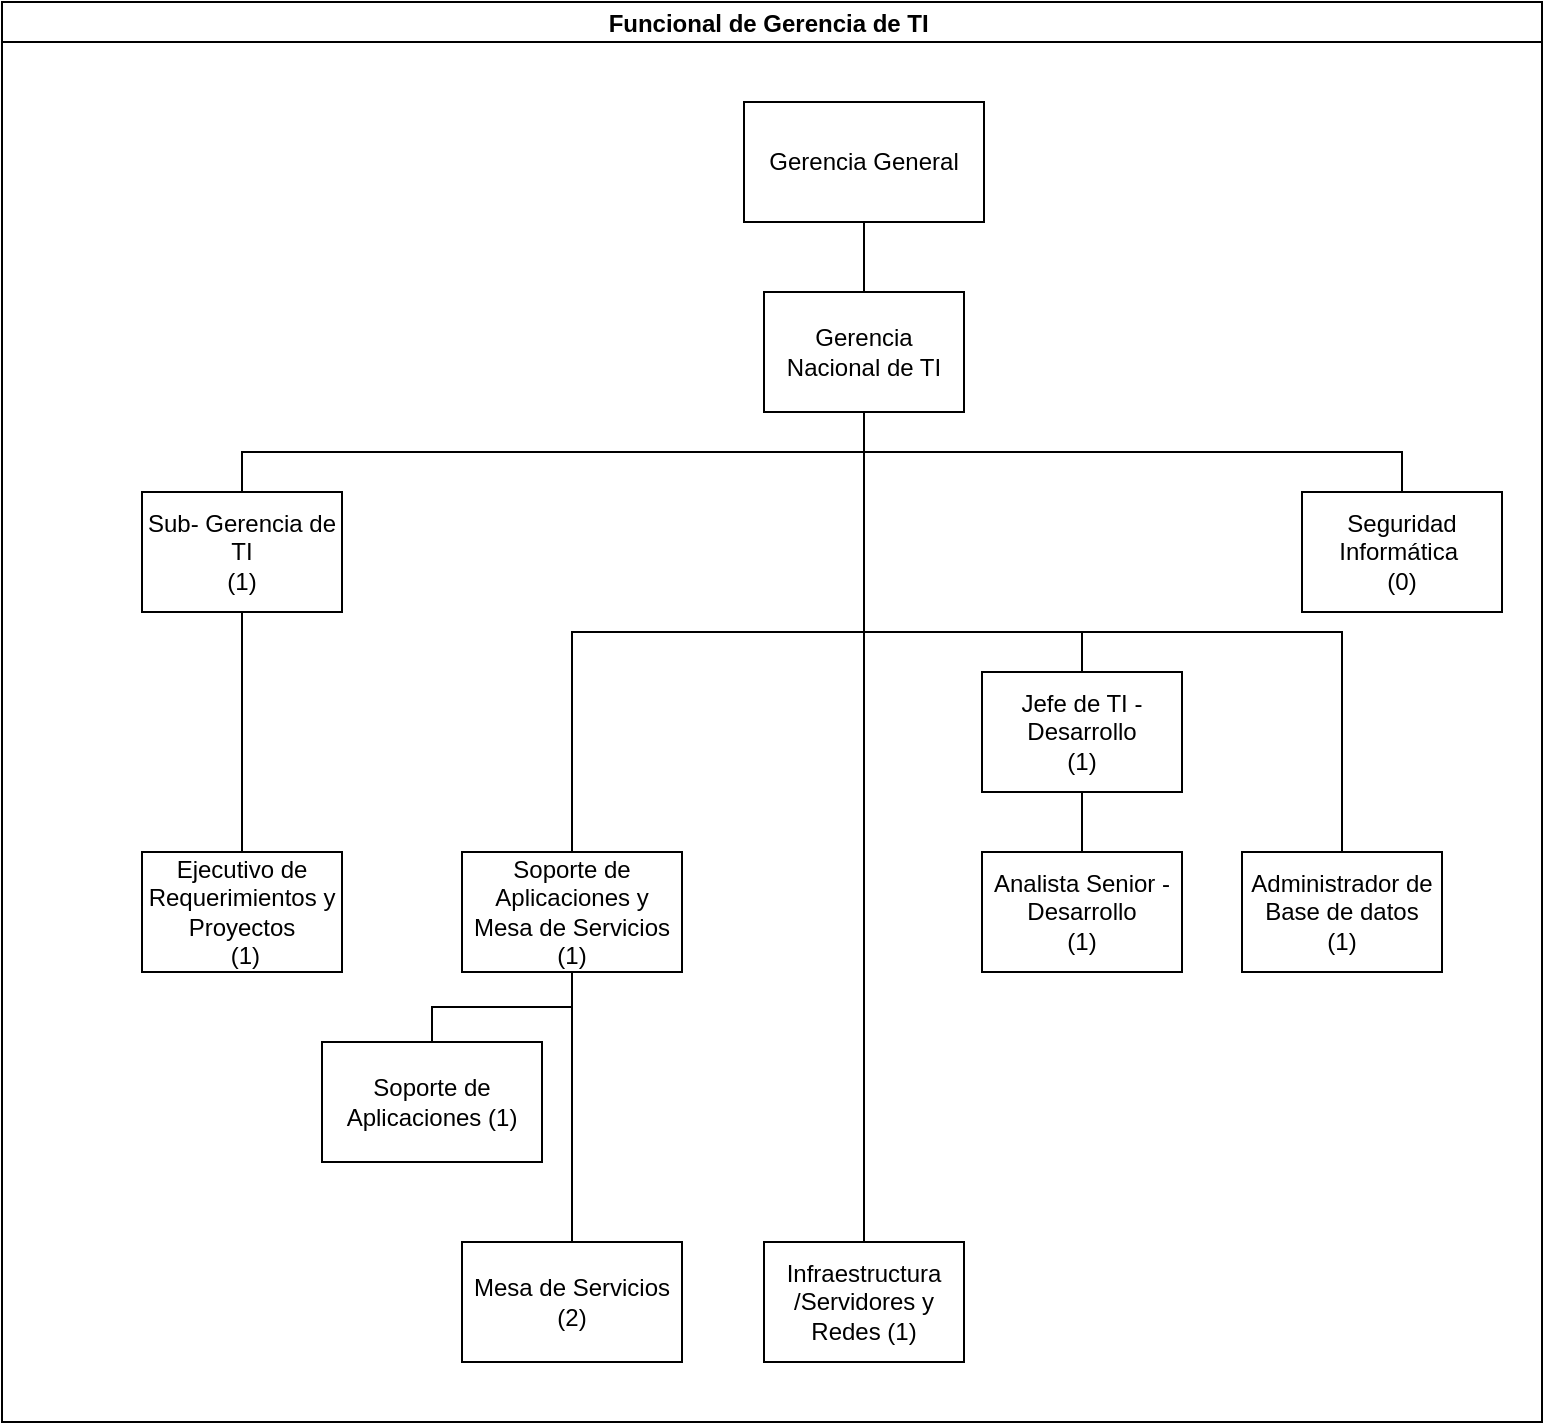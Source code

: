 <mxfile version="15.2.9" type="github" pages="2">
  <diagram id="prtHgNgQTEPvFCAcTncT" name="Page-1">
    <mxGraphModel dx="651" dy="557" grid="1" gridSize="10" guides="1" tooltips="1" connect="1" arrows="1" fold="1" page="1" pageScale="1" pageWidth="827" pageHeight="1169" math="0" shadow="0">
      <root>
        <mxCell id="0" />
        <mxCell id="1" parent="0" />
        <mxCell id="wMbov_LMjufBeD3c2Yzf-22" value="Funcional de Gerencia de TI " style="swimlane;startSize=20;horizontal=1;containerType=tree;newEdgeStyle={&quot;edgeStyle&quot;:&quot;elbowEdgeStyle&quot;,&quot;startArrow&quot;:&quot;none&quot;,&quot;endArrow&quot;:&quot;none&quot;};" vertex="1" parent="1">
          <mxGeometry x="50" y="410" width="770" height="710" as="geometry" />
        </mxCell>
        <mxCell id="wMbov_LMjufBeD3c2Yzf-23" value="" style="edgeStyle=elbowEdgeStyle;elbow=vertical;startArrow=none;endArrow=none;rounded=0;" edge="1" parent="wMbov_LMjufBeD3c2Yzf-22" source="wMbov_LMjufBeD3c2Yzf-25" target="wMbov_LMjufBeD3c2Yzf-26">
          <mxGeometry relative="1" as="geometry" />
        </mxCell>
        <UserObject label="Gerencia General" treeRoot="1" id="wMbov_LMjufBeD3c2Yzf-25">
          <mxCell style="whiteSpace=wrap;html=1;align=center;treeFolding=1;treeMoving=1;newEdgeStyle={&quot;edgeStyle&quot;:&quot;elbowEdgeStyle&quot;,&quot;startArrow&quot;:&quot;none&quot;,&quot;endArrow&quot;:&quot;none&quot;};" vertex="1" parent="wMbov_LMjufBeD3c2Yzf-22">
            <mxGeometry x="371" y="50" width="120" height="60" as="geometry" />
          </mxCell>
        </UserObject>
        <mxCell id="wMbov_LMjufBeD3c2Yzf-26" value="Gerencia Nacional de TI" style="whiteSpace=wrap;html=1;align=center;verticalAlign=middle;treeFolding=1;treeMoving=1;newEdgeStyle={&quot;edgeStyle&quot;:&quot;elbowEdgeStyle&quot;,&quot;startArrow&quot;:&quot;none&quot;,&quot;endArrow&quot;:&quot;none&quot;};" vertex="1" parent="wMbov_LMjufBeD3c2Yzf-22">
          <mxGeometry x="381" y="145" width="100" height="60" as="geometry" />
        </mxCell>
        <mxCell id="wMbov_LMjufBeD3c2Yzf-49" value="" style="edgeStyle=elbowEdgeStyle;elbow=vertical;startArrow=none;endArrow=none;rounded=0;" edge="1" target="wMbov_LMjufBeD3c2Yzf-50" source="wMbov_LMjufBeD3c2Yzf-26" parent="wMbov_LMjufBeD3c2Yzf-22">
          <mxGeometry relative="1" as="geometry">
            <mxPoint x="440" y="195" as="sourcePoint" />
          </mxGeometry>
        </mxCell>
        <mxCell id="wMbov_LMjufBeD3c2Yzf-50" value="Sub- Gerencia de TI&lt;br&gt;(1)" style="whiteSpace=wrap;html=1;align=center;verticalAlign=middle;treeFolding=1;treeMoving=1;newEdgeStyle={&quot;edgeStyle&quot;:&quot;elbowEdgeStyle&quot;,&quot;startArrow&quot;:&quot;none&quot;,&quot;endArrow&quot;:&quot;none&quot;};" vertex="1" parent="wMbov_LMjufBeD3c2Yzf-22">
          <mxGeometry x="70" y="245" width="100" height="60" as="geometry" />
        </mxCell>
        <mxCell id="wMbov_LMjufBeD3c2Yzf-51" value="" style="edgeStyle=elbowEdgeStyle;elbow=vertical;startArrow=none;endArrow=none;rounded=0;" edge="1" target="wMbov_LMjufBeD3c2Yzf-52" source="wMbov_LMjufBeD3c2Yzf-26" parent="wMbov_LMjufBeD3c2Yzf-22">
          <mxGeometry relative="1" as="geometry">
            <mxPoint x="440" y="295" as="sourcePoint" />
          </mxGeometry>
        </mxCell>
        <mxCell id="wMbov_LMjufBeD3c2Yzf-52" value="Seguridad Informática&amp;nbsp;&lt;br&gt;(0)" style="whiteSpace=wrap;html=1;align=center;verticalAlign=middle;treeFolding=1;treeMoving=1;newEdgeStyle={&quot;edgeStyle&quot;:&quot;elbowEdgeStyle&quot;,&quot;startArrow&quot;:&quot;none&quot;,&quot;endArrow&quot;:&quot;none&quot;};" vertex="1" parent="wMbov_LMjufBeD3c2Yzf-22">
          <mxGeometry x="650" y="245" width="100" height="60" as="geometry" />
        </mxCell>
        <mxCell id="wMbov_LMjufBeD3c2Yzf-53" value="" style="edgeStyle=elbowEdgeStyle;elbow=vertical;startArrow=none;endArrow=none;rounded=0;" edge="1" target="wMbov_LMjufBeD3c2Yzf-54" source="wMbov_LMjufBeD3c2Yzf-26" parent="wMbov_LMjufBeD3c2Yzf-22">
          <mxGeometry relative="1" as="geometry">
            <mxPoint x="410" y="195" as="sourcePoint" />
          </mxGeometry>
        </mxCell>
        <mxCell id="wMbov_LMjufBeD3c2Yzf-54" value="Infraestructura /Servidores y Redes (1)" style="whiteSpace=wrap;html=1;align=center;verticalAlign=middle;treeFolding=1;treeMoving=1;newEdgeStyle={&quot;edgeStyle&quot;:&quot;elbowEdgeStyle&quot;,&quot;startArrow&quot;:&quot;none&quot;,&quot;endArrow&quot;:&quot;none&quot;};" vertex="1" parent="wMbov_LMjufBeD3c2Yzf-22">
          <mxGeometry x="381" y="620" width="100" height="60" as="geometry" />
        </mxCell>
        <mxCell id="wMbov_LMjufBeD3c2Yzf-56" value="Jefe de TI - Desarrollo&lt;br&gt;(1)" style="whiteSpace=wrap;html=1;align=center;verticalAlign=middle;treeFolding=1;treeMoving=1;newEdgeStyle={&quot;edgeStyle&quot;:&quot;elbowEdgeStyle&quot;,&quot;startArrow&quot;:&quot;none&quot;,&quot;endArrow&quot;:&quot;none&quot;};" vertex="1" parent="wMbov_LMjufBeD3c2Yzf-22">
          <mxGeometry x="490" y="335" width="100" height="60" as="geometry" />
        </mxCell>
        <mxCell id="wMbov_LMjufBeD3c2Yzf-55" value="" style="edgeStyle=elbowEdgeStyle;elbow=vertical;startArrow=none;endArrow=none;rounded=0;entryX=0.5;entryY=0;entryDx=0;entryDy=0;" edge="1" target="wMbov_LMjufBeD3c2Yzf-56" source="wMbov_LMjufBeD3c2Yzf-26" parent="wMbov_LMjufBeD3c2Yzf-22">
          <mxGeometry relative="1" as="geometry">
            <mxPoint x="410" y="195" as="sourcePoint" />
            <mxPoint x="580" y="325" as="targetPoint" />
            <Array as="points">
              <mxPoint x="431" y="315" />
              <mxPoint x="460" y="315" />
            </Array>
          </mxGeometry>
        </mxCell>
        <mxCell id="wMbov_LMjufBeD3c2Yzf-59" value="" style="edgeStyle=elbowEdgeStyle;elbow=vertical;startArrow=none;endArrow=none;rounded=0;entryX=0.5;entryY=0;entryDx=0;entryDy=0;" edge="1" target="wMbov_LMjufBeD3c2Yzf-60" source="wMbov_LMjufBeD3c2Yzf-26" parent="wMbov_LMjufBeD3c2Yzf-22">
          <mxGeometry relative="1" as="geometry">
            <mxPoint x="410" y="295" as="sourcePoint" />
            <mxPoint x="580" y="325" as="targetPoint" />
            <Array as="points">
              <mxPoint x="510" y="315" />
              <mxPoint x="510" y="405" />
            </Array>
          </mxGeometry>
        </mxCell>
        <mxCell id="wMbov_LMjufBeD3c2Yzf-60" value="Administrador de Base de datos&lt;br&gt;(1)" style="whiteSpace=wrap;html=1;align=center;verticalAlign=middle;treeFolding=1;treeMoving=1;newEdgeStyle={&quot;edgeStyle&quot;:&quot;elbowEdgeStyle&quot;,&quot;startArrow&quot;:&quot;none&quot;,&quot;endArrow&quot;:&quot;none&quot;};" vertex="1" parent="wMbov_LMjufBeD3c2Yzf-22">
          <mxGeometry x="620" y="425" width="100" height="60" as="geometry" />
        </mxCell>
        <mxCell id="wMbov_LMjufBeD3c2Yzf-61" value="" style="edgeStyle=elbowEdgeStyle;elbow=vertical;startArrow=none;endArrow=none;rounded=0;entryX=0.5;entryY=0;entryDx=0;entryDy=0;exitX=0.5;exitY=1;exitDx=0;exitDy=0;" edge="1" target="wMbov_LMjufBeD3c2Yzf-62" source="wMbov_LMjufBeD3c2Yzf-56" parent="wMbov_LMjufBeD3c2Yzf-22">
          <mxGeometry relative="1" as="geometry">
            <mxPoint x="406" y="295" as="sourcePoint" />
            <mxPoint x="596" y="325" as="targetPoint" />
            <Array as="points">
              <mxPoint x="506" y="405" />
            </Array>
          </mxGeometry>
        </mxCell>
        <mxCell id="wMbov_LMjufBeD3c2Yzf-62" value="Analista Senior - Desarrollo&lt;br&gt;(1)" style="whiteSpace=wrap;html=1;align=center;verticalAlign=middle;treeFolding=1;treeMoving=1;newEdgeStyle={&quot;edgeStyle&quot;:&quot;elbowEdgeStyle&quot;,&quot;startArrow&quot;:&quot;none&quot;,&quot;endArrow&quot;:&quot;none&quot;};" vertex="1" parent="wMbov_LMjufBeD3c2Yzf-22">
          <mxGeometry x="490" y="425" width="100" height="60" as="geometry" />
        </mxCell>
        <mxCell id="wMbov_LMjufBeD3c2Yzf-63" value="" style="edgeStyle=elbowEdgeStyle;elbow=vertical;startArrow=none;endArrow=none;rounded=0;" edge="1" target="wMbov_LMjufBeD3c2Yzf-64" source="wMbov_LMjufBeD3c2Yzf-50" parent="wMbov_LMjufBeD3c2Yzf-22">
          <mxGeometry relative="1" as="geometry">
            <mxPoint x="380" y="295" as="sourcePoint" />
          </mxGeometry>
        </mxCell>
        <mxCell id="wMbov_LMjufBeD3c2Yzf-64" value="Ejecutivo de Requerimientos y Proyectos&lt;br&gt;&amp;nbsp;(1)" style="whiteSpace=wrap;html=1;align=center;verticalAlign=middle;treeFolding=1;treeMoving=1;newEdgeStyle={&quot;edgeStyle&quot;:&quot;elbowEdgeStyle&quot;,&quot;startArrow&quot;:&quot;none&quot;,&quot;endArrow&quot;:&quot;none&quot;};" vertex="1" parent="wMbov_LMjufBeD3c2Yzf-22">
          <mxGeometry x="70" y="425" width="100" height="60" as="geometry" />
        </mxCell>
        <mxCell id="wMbov_LMjufBeD3c2Yzf-65" value="" style="edgeStyle=elbowEdgeStyle;elbow=vertical;startArrow=none;endArrow=none;rounded=0;" edge="1" target="wMbov_LMjufBeD3c2Yzf-66" source="wMbov_LMjufBeD3c2Yzf-26" parent="wMbov_LMjufBeD3c2Yzf-22">
          <mxGeometry relative="1" as="geometry">
            <mxPoint x="380" y="385" as="sourcePoint" />
          </mxGeometry>
        </mxCell>
        <mxCell id="wMbov_LMjufBeD3c2Yzf-66" value="Soporte de Aplicaciones y Mesa de Servicios&lt;br&gt;(1)" style="whiteSpace=wrap;html=1;align=center;verticalAlign=middle;treeFolding=1;treeMoving=1;newEdgeStyle={&quot;edgeStyle&quot;:&quot;elbowEdgeStyle&quot;,&quot;startArrow&quot;:&quot;none&quot;,&quot;endArrow&quot;:&quot;none&quot;};" vertex="1" parent="wMbov_LMjufBeD3c2Yzf-22">
          <mxGeometry x="230" y="425" width="110" height="60" as="geometry" />
        </mxCell>
        <mxCell id="wMbov_LMjufBeD3c2Yzf-67" value="" style="edgeStyle=elbowEdgeStyle;elbow=vertical;startArrow=none;endArrow=none;rounded=0;" edge="1" target="wMbov_LMjufBeD3c2Yzf-68" source="wMbov_LMjufBeD3c2Yzf-66" parent="wMbov_LMjufBeD3c2Yzf-22">
          <mxGeometry relative="1" as="geometry">
            <mxPoint x="404" y="485" as="sourcePoint" />
          </mxGeometry>
        </mxCell>
        <mxCell id="wMbov_LMjufBeD3c2Yzf-68" value="Soporte de Aplicaciones (1)" style="whiteSpace=wrap;html=1;align=center;verticalAlign=middle;treeFolding=1;treeMoving=1;newEdgeStyle={&quot;edgeStyle&quot;:&quot;elbowEdgeStyle&quot;,&quot;startArrow&quot;:&quot;none&quot;,&quot;endArrow&quot;:&quot;none&quot;};" vertex="1" parent="wMbov_LMjufBeD3c2Yzf-22">
          <mxGeometry x="160" y="520" width="110" height="60" as="geometry" />
        </mxCell>
        <mxCell id="wMbov_LMjufBeD3c2Yzf-69" value="" style="edgeStyle=elbowEdgeStyle;elbow=vertical;startArrow=none;endArrow=none;rounded=0;" edge="1" target="wMbov_LMjufBeD3c2Yzf-70" source="wMbov_LMjufBeD3c2Yzf-66" parent="wMbov_LMjufBeD3c2Yzf-22">
          <mxGeometry relative="1" as="geometry">
            <mxPoint x="339" y="765" as="sourcePoint" />
          </mxGeometry>
        </mxCell>
        <mxCell id="wMbov_LMjufBeD3c2Yzf-70" value="Mesa de Servicios&lt;br&gt;(2)" style="whiteSpace=wrap;html=1;align=center;verticalAlign=middle;treeFolding=1;treeMoving=1;newEdgeStyle={&quot;edgeStyle&quot;:&quot;elbowEdgeStyle&quot;,&quot;startArrow&quot;:&quot;none&quot;,&quot;endArrow&quot;:&quot;none&quot;};" vertex="1" parent="wMbov_LMjufBeD3c2Yzf-22">
          <mxGeometry x="230" y="620" width="110" height="60" as="geometry" />
        </mxCell>
      </root>
    </mxGraphModel>
  </diagram>
  <diagram name="Copy of Page-1" id="rFYpLIOfpkJOPxzsCAQV">
    <mxGraphModel dx="651" dy="557" grid="1" gridSize="10" guides="1" tooltips="1" connect="1" arrows="1" fold="1" page="1" pageScale="1" pageWidth="827" pageHeight="1169" math="0" shadow="0">
      <root>
        <mxCell id="KgDI0uKv23Rf-OqfgUmb-0" />
        <mxCell id="KgDI0uKv23Rf-OqfgUmb-1" parent="KgDI0uKv23Rf-OqfgUmb-0" />
        <mxCell id="KgDI0uKv23Rf-OqfgUmb-2" value="Funcional de Gerencia de TI " style="swimlane;startSize=20;horizontal=1;containerType=tree;newEdgeStyle={&quot;edgeStyle&quot;:&quot;elbowEdgeStyle&quot;,&quot;startArrow&quot;:&quot;none&quot;,&quot;endArrow&quot;:&quot;none&quot;};" vertex="1" parent="KgDI0uKv23Rf-OqfgUmb-1">
          <mxGeometry x="29" y="50" width="770" height="710" as="geometry" />
        </mxCell>
        <mxCell id="KgDI0uKv23Rf-OqfgUmb-3" value="" style="edgeStyle=elbowEdgeStyle;elbow=vertical;startArrow=none;endArrow=none;rounded=0;" edge="1" parent="KgDI0uKv23Rf-OqfgUmb-2" source="KgDI0uKv23Rf-OqfgUmb-4" target="KgDI0uKv23Rf-OqfgUmb-5">
          <mxGeometry relative="1" as="geometry" />
        </mxCell>
        <UserObject label="Gerencia General" treeRoot="1" id="KgDI0uKv23Rf-OqfgUmb-4">
          <mxCell style="whiteSpace=wrap;html=1;align=center;treeFolding=1;treeMoving=1;newEdgeStyle={&quot;edgeStyle&quot;:&quot;elbowEdgeStyle&quot;,&quot;startArrow&quot;:&quot;none&quot;,&quot;endArrow&quot;:&quot;none&quot;};" vertex="1" parent="KgDI0uKv23Rf-OqfgUmb-2">
            <mxGeometry x="371" y="50" width="120" height="60" as="geometry" />
          </mxCell>
        </UserObject>
        <mxCell id="KgDI0uKv23Rf-OqfgUmb-5" value="Gerencia Nacional de TI&lt;br&gt;&lt;font color=&quot;#3399ff&quot;&gt;John Bayas&lt;/font&gt;" style="whiteSpace=wrap;html=1;align=center;verticalAlign=middle;treeFolding=1;treeMoving=1;newEdgeStyle={&quot;edgeStyle&quot;:&quot;elbowEdgeStyle&quot;,&quot;startArrow&quot;:&quot;none&quot;,&quot;endArrow&quot;:&quot;none&quot;};" vertex="1" parent="KgDI0uKv23Rf-OqfgUmb-2">
          <mxGeometry x="381" y="145" width="100" height="60" as="geometry" />
        </mxCell>
        <mxCell id="KgDI0uKv23Rf-OqfgUmb-6" value="" style="edgeStyle=elbowEdgeStyle;elbow=vertical;startArrow=none;endArrow=none;rounded=0;" edge="1" parent="KgDI0uKv23Rf-OqfgUmb-2" source="KgDI0uKv23Rf-OqfgUmb-5" target="KgDI0uKv23Rf-OqfgUmb-7">
          <mxGeometry relative="1" as="geometry">
            <mxPoint x="440" y="195" as="sourcePoint" />
          </mxGeometry>
        </mxCell>
        <mxCell id="KgDI0uKv23Rf-OqfgUmb-7" value="Sub- Gerencia de TI&lt;br&gt;&lt;i&gt;&lt;font color=&quot;#3399ff&quot;&gt;Paulina Espinel&lt;/font&gt;&lt;/i&gt;&amp;nbsp;&lt;br&gt;GYE" style="whiteSpace=wrap;html=1;align=center;verticalAlign=middle;treeFolding=1;treeMoving=1;newEdgeStyle={&quot;edgeStyle&quot;:&quot;elbowEdgeStyle&quot;,&quot;startArrow&quot;:&quot;none&quot;,&quot;endArrow&quot;:&quot;none&quot;};" vertex="1" parent="KgDI0uKv23Rf-OqfgUmb-2">
          <mxGeometry x="60" y="245" width="110" height="65" as="geometry" />
        </mxCell>
        <mxCell id="KgDI0uKv23Rf-OqfgUmb-8" value="" style="edgeStyle=elbowEdgeStyle;elbow=vertical;startArrow=none;endArrow=none;rounded=0;" edge="1" parent="KgDI0uKv23Rf-OqfgUmb-2" source="KgDI0uKv23Rf-OqfgUmb-5" target="KgDI0uKv23Rf-OqfgUmb-9">
          <mxGeometry relative="1" as="geometry">
            <mxPoint x="440" y="295" as="sourcePoint" />
          </mxGeometry>
        </mxCell>
        <mxCell id="KgDI0uKv23Rf-OqfgUmb-9" value="Seguridad Informática&amp;nbsp;&lt;br&gt;(0)" style="whiteSpace=wrap;html=1;align=center;verticalAlign=middle;treeFolding=1;treeMoving=1;newEdgeStyle={&quot;edgeStyle&quot;:&quot;elbowEdgeStyle&quot;,&quot;startArrow&quot;:&quot;none&quot;,&quot;endArrow&quot;:&quot;none&quot;};" vertex="1" parent="KgDI0uKv23Rf-OqfgUmb-2">
          <mxGeometry x="650" y="245" width="100" height="60" as="geometry" />
        </mxCell>
        <mxCell id="KgDI0uKv23Rf-OqfgUmb-10" value="" style="edgeStyle=elbowEdgeStyle;elbow=vertical;startArrow=none;endArrow=none;rounded=0;" edge="1" parent="KgDI0uKv23Rf-OqfgUmb-2" source="KgDI0uKv23Rf-OqfgUmb-5" target="KgDI0uKv23Rf-OqfgUmb-11">
          <mxGeometry relative="1" as="geometry">
            <mxPoint x="410" y="195" as="sourcePoint" />
          </mxGeometry>
        </mxCell>
        <mxCell id="KgDI0uKv23Rf-OqfgUmb-11" value="Infraestructura /Servidores y Redes&lt;br&gt;&lt;font color=&quot;#3399ff&quot;&gt;Galo Emperador&lt;/font&gt;&lt;br&gt;GYE" style="whiteSpace=wrap;html=1;align=center;verticalAlign=middle;treeFolding=1;treeMoving=1;newEdgeStyle={&quot;edgeStyle&quot;:&quot;elbowEdgeStyle&quot;,&quot;startArrow&quot;:&quot;none&quot;,&quot;endArrow&quot;:&quot;none&quot;};" vertex="1" parent="KgDI0uKv23Rf-OqfgUmb-2">
          <mxGeometry x="372" y="620" width="119" height="70" as="geometry" />
        </mxCell>
        <mxCell id="KgDI0uKv23Rf-OqfgUmb-12" value="Jefe de TI - Desarrollo&lt;br&gt;&lt;font color=&quot;#3399ff&quot;&gt;Luis Torres&lt;/font&gt;&lt;br&gt;GYE" style="whiteSpace=wrap;html=1;align=center;verticalAlign=middle;treeFolding=1;treeMoving=1;newEdgeStyle={&quot;edgeStyle&quot;:&quot;elbowEdgeStyle&quot;,&quot;startArrow&quot;:&quot;none&quot;,&quot;endArrow&quot;:&quot;none&quot;};" vertex="1" parent="KgDI0uKv23Rf-OqfgUmb-2">
          <mxGeometry x="611" y="350" width="100" height="60" as="geometry" />
        </mxCell>
        <mxCell id="KgDI0uKv23Rf-OqfgUmb-13" value="" style="edgeStyle=elbowEdgeStyle;elbow=vertical;startArrow=none;endArrow=none;rounded=0;entryX=0.5;entryY=0;entryDx=0;entryDy=0;" edge="1" parent="KgDI0uKv23Rf-OqfgUmb-2" source="KgDI0uKv23Rf-OqfgUmb-5" target="KgDI0uKv23Rf-OqfgUmb-12">
          <mxGeometry relative="1" as="geometry">
            <mxPoint x="410" y="195" as="sourcePoint" />
            <mxPoint x="580" y="325" as="targetPoint" />
            <Array as="points">
              <mxPoint x="491" y="310" />
              <mxPoint x="431" y="315" />
              <mxPoint x="460" y="315" />
            </Array>
          </mxGeometry>
        </mxCell>
        <mxCell id="KgDI0uKv23Rf-OqfgUmb-14" value="" style="edgeStyle=elbowEdgeStyle;elbow=vertical;startArrow=none;endArrow=none;rounded=0;entryX=0.5;entryY=0;entryDx=0;entryDy=0;" edge="1" parent="KgDI0uKv23Rf-OqfgUmb-2" source="KgDI0uKv23Rf-OqfgUmb-5" target="KgDI0uKv23Rf-OqfgUmb-15">
          <mxGeometry relative="1" as="geometry">
            <mxPoint x="410" y="295" as="sourcePoint" />
            <mxPoint x="580" y="325" as="targetPoint" />
            <Array as="points">
              <mxPoint x="521" y="310" />
              <mxPoint x="510" y="315" />
              <mxPoint x="510" y="405" />
            </Array>
          </mxGeometry>
        </mxCell>
        <mxCell id="KgDI0uKv23Rf-OqfgUmb-15" value="Administrador de Base de datos&lt;br&gt;&lt;font color=&quot;#3399ff&quot;&gt;Edison Morocho&lt;/font&gt;&lt;br&gt;GYE" style="whiteSpace=wrap;html=1;align=center;verticalAlign=middle;treeFolding=1;treeMoving=1;newEdgeStyle={&quot;edgeStyle&quot;:&quot;elbowEdgeStyle&quot;,&quot;startArrow&quot;:&quot;none&quot;,&quot;endArrow&quot;:&quot;none&quot;};" vertex="1" parent="KgDI0uKv23Rf-OqfgUmb-2">
          <mxGeometry x="461" y="430" width="100" height="72.5" as="geometry" />
        </mxCell>
        <mxCell id="KgDI0uKv23Rf-OqfgUmb-16" value="" style="edgeStyle=elbowEdgeStyle;elbow=vertical;startArrow=none;endArrow=none;rounded=0;entryX=0.5;entryY=0;entryDx=0;entryDy=0;exitX=0.5;exitY=1;exitDx=0;exitDy=0;" edge="1" parent="KgDI0uKv23Rf-OqfgUmb-2" source="KgDI0uKv23Rf-OqfgUmb-12" target="KgDI0uKv23Rf-OqfgUmb-17">
          <mxGeometry relative="1" as="geometry">
            <mxPoint x="406" y="295" as="sourcePoint" />
            <mxPoint x="596" y="325" as="targetPoint" />
            <Array as="points">
              <mxPoint x="651" y="480" />
              <mxPoint x="506" y="405" />
            </Array>
          </mxGeometry>
        </mxCell>
        <mxCell id="KgDI0uKv23Rf-OqfgUmb-17" value="Analista Senior - Desarrollo&lt;br&gt;&lt;font color=&quot;#3399ff&quot;&gt;Fabrizzio Rubio&lt;/font&gt;&lt;br&gt;GYE" style="whiteSpace=wrap;html=1;align=center;verticalAlign=middle;treeFolding=1;treeMoving=1;newEdgeStyle={&quot;edgeStyle&quot;:&quot;elbowEdgeStyle&quot;,&quot;startArrow&quot;:&quot;none&quot;,&quot;endArrow&quot;:&quot;none&quot;};" vertex="1" parent="KgDI0uKv23Rf-OqfgUmb-2">
          <mxGeometry x="601" y="430" width="120" height="75" as="geometry" />
        </mxCell>
        <mxCell id="KgDI0uKv23Rf-OqfgUmb-18" value="" style="edgeStyle=elbowEdgeStyle;elbow=vertical;startArrow=none;endArrow=none;rounded=0;" edge="1" parent="KgDI0uKv23Rf-OqfgUmb-2" source="KgDI0uKv23Rf-OqfgUmb-7" target="KgDI0uKv23Rf-OqfgUmb-19">
          <mxGeometry relative="1" as="geometry">
            <mxPoint x="380" y="295" as="sourcePoint" />
          </mxGeometry>
        </mxCell>
        <mxCell id="KgDI0uKv23Rf-OqfgUmb-19" value="Ejecutivo de Requerimientos y Proyectos&lt;br&gt;&amp;nbsp;&lt;i&gt;&lt;font color=&quot;#3399ff&quot;&gt;Adriana Moreno&lt;/font&gt;&lt;/i&gt;&lt;br&gt;QUITO" style="whiteSpace=wrap;html=1;align=center;verticalAlign=middle;treeFolding=1;treeMoving=1;newEdgeStyle={&quot;edgeStyle&quot;:&quot;elbowEdgeStyle&quot;,&quot;startArrow&quot;:&quot;none&quot;,&quot;endArrow&quot;:&quot;none&quot;};" vertex="1" parent="KgDI0uKv23Rf-OqfgUmb-2">
          <mxGeometry x="50" y="428.75" width="130" height="75" as="geometry" />
        </mxCell>
        <mxCell id="KgDI0uKv23Rf-OqfgUmb-20" value="" style="edgeStyle=elbowEdgeStyle;elbow=vertical;startArrow=none;endArrow=none;rounded=0;" edge="1" parent="KgDI0uKv23Rf-OqfgUmb-2" source="KgDI0uKv23Rf-OqfgUmb-5" target="KgDI0uKv23Rf-OqfgUmb-21">
          <mxGeometry relative="1" as="geometry">
            <mxPoint x="380" y="385" as="sourcePoint" />
            <Array as="points">
              <mxPoint x="431" y="310" />
              <mxPoint x="381" y="310" />
            </Array>
          </mxGeometry>
        </mxCell>
        <mxCell id="KgDI0uKv23Rf-OqfgUmb-21" value="Soporte de Aplicaciones y Mesa de Servicios&lt;br&gt;&lt;font color=&quot;#3399ff&quot;&gt;Maria Fernanda Castillo&lt;/font&gt; GYE" style="whiteSpace=wrap;html=1;align=center;verticalAlign=middle;treeFolding=1;treeMoving=1;newEdgeStyle={&quot;edgeStyle&quot;:&quot;elbowEdgeStyle&quot;,&quot;startArrow&quot;:&quot;none&quot;,&quot;endArrow&quot;:&quot;none&quot;};" vertex="1" parent="KgDI0uKv23Rf-OqfgUmb-2">
          <mxGeometry x="230" y="427.5" width="130" height="75" as="geometry" />
        </mxCell>
        <mxCell id="KgDI0uKv23Rf-OqfgUmb-22" value="" style="edgeStyle=elbowEdgeStyle;elbow=vertical;startArrow=none;endArrow=none;rounded=0;" edge="1" parent="KgDI0uKv23Rf-OqfgUmb-2" source="KgDI0uKv23Rf-OqfgUmb-21" target="KgDI0uKv23Rf-OqfgUmb-23">
          <mxGeometry relative="1" as="geometry">
            <mxPoint x="404" y="485" as="sourcePoint" />
          </mxGeometry>
        </mxCell>
        <mxCell id="KgDI0uKv23Rf-OqfgUmb-23" value="Soporte de Aplicaciones&lt;br&gt;&lt;font color=&quot;#3399ff&quot;&gt;Jonathan Veliz&lt;/font&gt;&lt;br&gt;GYE" style="whiteSpace=wrap;html=1;align=center;verticalAlign=middle;treeFolding=1;treeMoving=1;newEdgeStyle={&quot;edgeStyle&quot;:&quot;elbowEdgeStyle&quot;,&quot;startArrow&quot;:&quot;none&quot;,&quot;endArrow&quot;:&quot;none&quot;};" vertex="1" parent="KgDI0uKv23Rf-OqfgUmb-2">
          <mxGeometry x="160" y="520" width="110" height="60" as="geometry" />
        </mxCell>
        <mxCell id="KgDI0uKv23Rf-OqfgUmb-24" value="" style="edgeStyle=elbowEdgeStyle;elbow=vertical;startArrow=none;endArrow=none;rounded=0;" edge="1" parent="KgDI0uKv23Rf-OqfgUmb-2" source="KgDI0uKv23Rf-OqfgUmb-21" target="KgDI0uKv23Rf-OqfgUmb-25">
          <mxGeometry relative="1" as="geometry">
            <mxPoint x="339" y="765" as="sourcePoint" />
          </mxGeometry>
        </mxCell>
        <mxCell id="KgDI0uKv23Rf-OqfgUmb-25" value="Mesa de Servicios&lt;br&gt;&lt;font color=&quot;#3399ff&quot;&gt;Leandro Andrade &lt;/font&gt;- GYE&lt;br&gt;&lt;font color=&quot;#3399ff&quot;&gt;Alex Simbaña&lt;/font&gt; - QUITO" style="whiteSpace=wrap;html=1;align=center;verticalAlign=middle;treeFolding=1;treeMoving=1;newEdgeStyle={&quot;edgeStyle&quot;:&quot;elbowEdgeStyle&quot;,&quot;startArrow&quot;:&quot;none&quot;,&quot;endArrow&quot;:&quot;none&quot;};" vertex="1" parent="KgDI0uKv23Rf-OqfgUmb-2">
          <mxGeometry x="235" y="620" width="120" height="70" as="geometry" />
        </mxCell>
      </root>
    </mxGraphModel>
  </diagram>
</mxfile>
